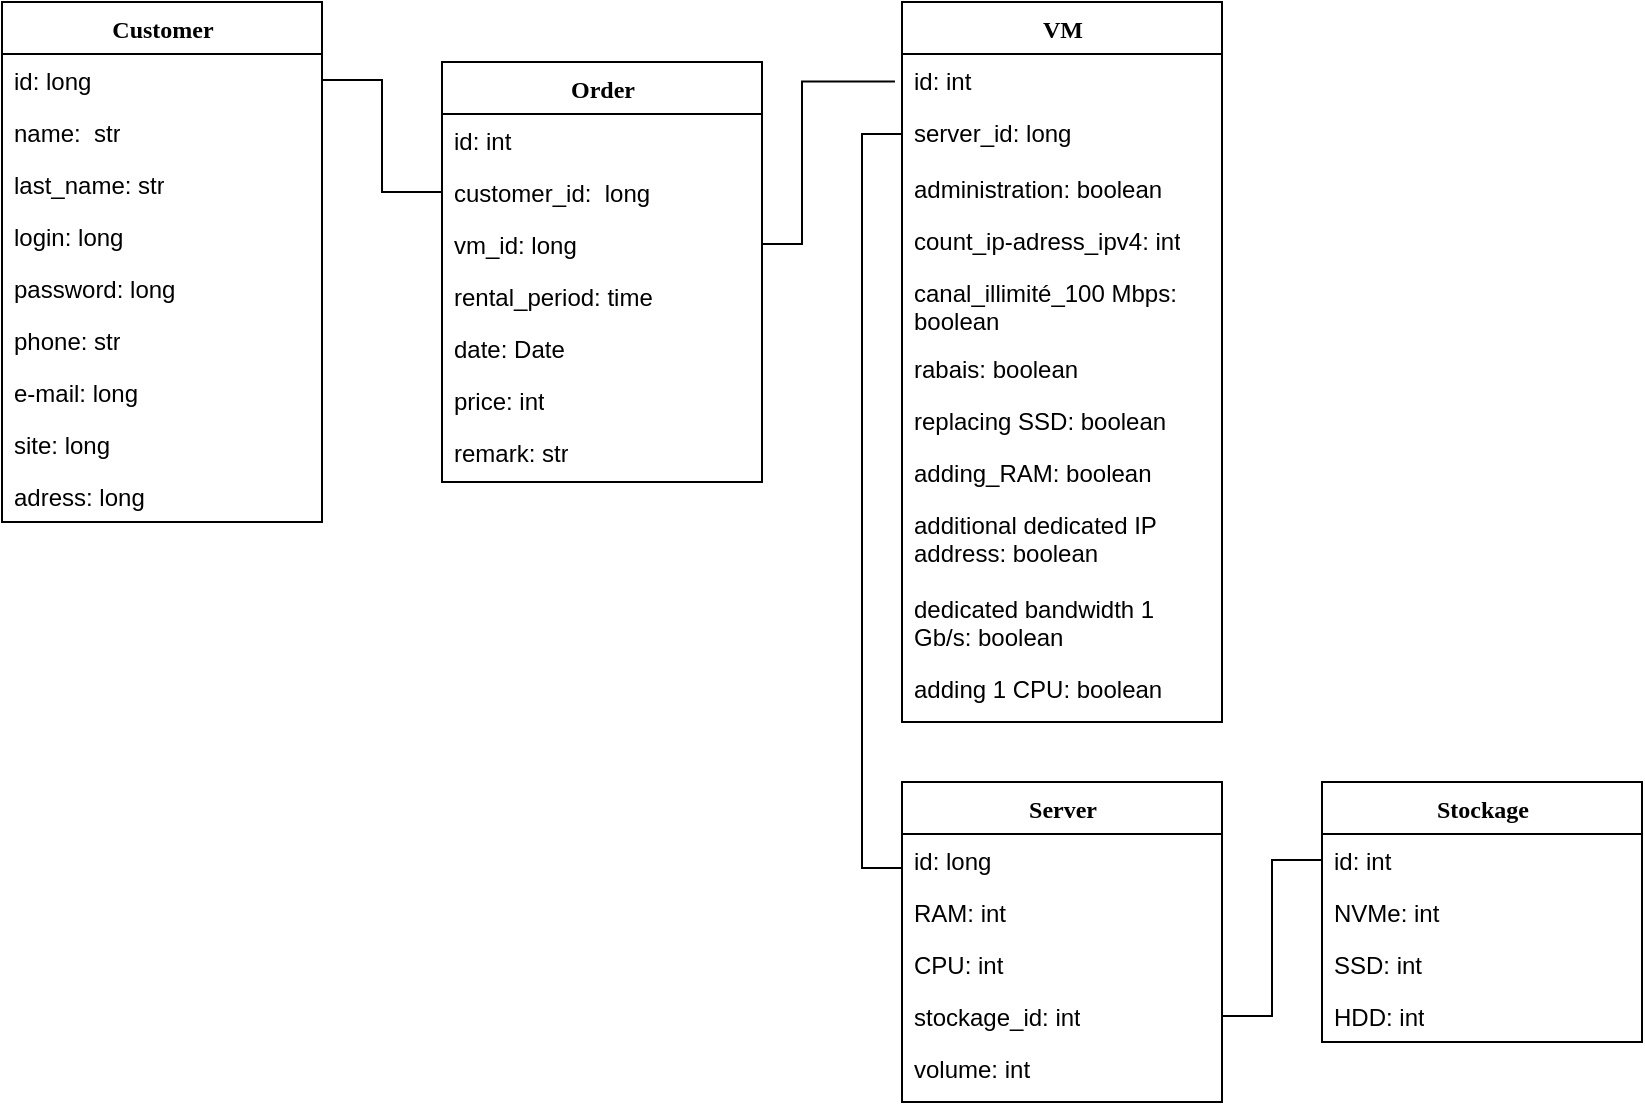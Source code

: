 <mxfile version="21.6.8" type="device">
  <diagram name="Страница — 1" id="i7xKsE0KxZFaBiTZ517R">
    <mxGraphModel dx="957" dy="488" grid="1" gridSize="10" guides="1" tooltips="1" connect="1" arrows="1" fold="1" page="1" pageScale="1" pageWidth="827" pageHeight="1169" math="0" shadow="0">
      <root>
        <mxCell id="0" />
        <mxCell id="1" parent="0" />
        <mxCell id="HK03wxVTRcXSdIWOZGrH-1" value="Order" style="swimlane;html=1;fontStyle=1;align=center;verticalAlign=top;childLayout=stackLayout;horizontal=1;startSize=26;horizontalStack=0;resizeParent=1;resizeLast=0;collapsible=1;marginBottom=0;swimlaneFillColor=#ffffff;rounded=0;shadow=0;comic=0;labelBackgroundColor=none;strokeWidth=1;fillColor=none;fontFamily=Verdana;fontSize=12" parent="1" vertex="1">
          <mxGeometry x="220" y="40" width="160" height="210" as="geometry" />
        </mxCell>
        <mxCell id="HK03wxVTRcXSdIWOZGrH-2" value="id: int" style="text;html=1;strokeColor=none;fillColor=none;align=left;verticalAlign=top;spacingLeft=4;spacingRight=4;whiteSpace=wrap;overflow=hidden;rotatable=0;points=[[0,0.5],[1,0.5]];portConstraint=eastwest;" parent="HK03wxVTRcXSdIWOZGrH-1" vertex="1">
          <mxGeometry y="26" width="160" height="26" as="geometry" />
        </mxCell>
        <mxCell id="HK03wxVTRcXSdIWOZGrH-3" value="customer_id:&amp;nbsp; long" style="text;html=1;strokeColor=none;fillColor=none;align=left;verticalAlign=top;spacingLeft=4;spacingRight=4;whiteSpace=wrap;overflow=hidden;rotatable=0;points=[[0,0.5],[1,0.5]];portConstraint=eastwest;" parent="HK03wxVTRcXSdIWOZGrH-1" vertex="1">
          <mxGeometry y="52" width="160" height="26" as="geometry" />
        </mxCell>
        <mxCell id="x35OEKaLH_EzZRTXMPYP-26" value="vm_id: long" style="text;html=1;strokeColor=none;fillColor=none;align=left;verticalAlign=top;spacingLeft=4;spacingRight=4;whiteSpace=wrap;overflow=hidden;rotatable=0;points=[[0,0.5],[1,0.5]];portConstraint=eastwest;" parent="HK03wxVTRcXSdIWOZGrH-1" vertex="1">
          <mxGeometry y="78" width="160" height="26" as="geometry" />
        </mxCell>
        <mxCell id="HK03wxVTRcXSdIWOZGrH-12" value="rental_period: time" style="text;html=1;strokeColor=none;fillColor=none;align=left;verticalAlign=top;spacingLeft=4;spacingRight=4;whiteSpace=wrap;overflow=hidden;rotatable=0;points=[[0,0.5],[1,0.5]];portConstraint=eastwest;" parent="HK03wxVTRcXSdIWOZGrH-1" vertex="1">
          <mxGeometry y="104" width="160" height="26" as="geometry" />
        </mxCell>
        <mxCell id="x35OEKaLH_EzZRTXMPYP-2" value="date: Date" style="text;html=1;strokeColor=none;fillColor=none;align=left;verticalAlign=top;spacingLeft=4;spacingRight=4;whiteSpace=wrap;overflow=hidden;rotatable=0;points=[[0,0.5],[1,0.5]];portConstraint=eastwest;" parent="HK03wxVTRcXSdIWOZGrH-1" vertex="1">
          <mxGeometry y="130" width="160" height="26" as="geometry" />
        </mxCell>
        <mxCell id="x35OEKaLH_EzZRTXMPYP-3" value="price: int" style="text;html=1;strokeColor=none;fillColor=none;align=left;verticalAlign=top;spacingLeft=4;spacingRight=4;whiteSpace=wrap;overflow=hidden;rotatable=0;points=[[0,0.5],[1,0.5]];portConstraint=eastwest;" parent="HK03wxVTRcXSdIWOZGrH-1" vertex="1">
          <mxGeometry y="156" width="160" height="26" as="geometry" />
        </mxCell>
        <mxCell id="FpED_u95njNMFl3D4-2n-2" value="remark: str" style="text;html=1;strokeColor=none;fillColor=none;align=left;verticalAlign=top;spacingLeft=4;spacingRight=4;whiteSpace=wrap;overflow=hidden;rotatable=0;points=[[0,0.5],[1,0.5]];portConstraint=eastwest;" vertex="1" parent="HK03wxVTRcXSdIWOZGrH-1">
          <mxGeometry y="182" width="160" height="26" as="geometry" />
        </mxCell>
        <mxCell id="HK03wxVTRcXSdIWOZGrH-16" value="Customer" style="swimlane;html=1;fontStyle=1;align=center;verticalAlign=top;childLayout=stackLayout;horizontal=1;startSize=26;horizontalStack=0;resizeParent=1;resizeLast=0;collapsible=1;marginBottom=0;swimlaneFillColor=#ffffff;rounded=0;shadow=0;comic=0;labelBackgroundColor=none;strokeWidth=1;fillColor=none;fontFamily=Verdana;fontSize=12" parent="1" vertex="1">
          <mxGeometry y="10" width="160" height="260" as="geometry" />
        </mxCell>
        <mxCell id="HK03wxVTRcXSdIWOZGrH-17" value="id: long" style="text;html=1;strokeColor=none;fillColor=none;align=left;verticalAlign=top;spacingLeft=4;spacingRight=4;whiteSpace=wrap;overflow=hidden;rotatable=0;points=[[0,0.5],[1,0.5]];portConstraint=eastwest;" parent="HK03wxVTRcXSdIWOZGrH-16" vertex="1">
          <mxGeometry y="26" width="160" height="26" as="geometry" />
        </mxCell>
        <mxCell id="HK03wxVTRcXSdIWOZGrH-18" value="name:&amp;nbsp; str" style="text;html=1;strokeColor=none;fillColor=none;align=left;verticalAlign=top;spacingLeft=4;spacingRight=4;whiteSpace=wrap;overflow=hidden;rotatable=0;points=[[0,0.5],[1,0.5]];portConstraint=eastwest;" parent="HK03wxVTRcXSdIWOZGrH-16" vertex="1">
          <mxGeometry y="52" width="160" height="26" as="geometry" />
        </mxCell>
        <mxCell id="HK03wxVTRcXSdIWOZGrH-19" value="last_name: str" style="text;html=1;strokeColor=none;fillColor=none;align=left;verticalAlign=top;spacingLeft=4;spacingRight=4;whiteSpace=wrap;overflow=hidden;rotatable=0;points=[[0,0.5],[1,0.5]];portConstraint=eastwest;" parent="HK03wxVTRcXSdIWOZGrH-16" vertex="1">
          <mxGeometry y="78" width="160" height="26" as="geometry" />
        </mxCell>
        <mxCell id="HK03wxVTRcXSdIWOZGrH-20" value="login: long" style="text;html=1;strokeColor=none;fillColor=none;align=left;verticalAlign=top;spacingLeft=4;spacingRight=4;whiteSpace=wrap;overflow=hidden;rotatable=0;points=[[0,0.5],[1,0.5]];portConstraint=eastwest;" parent="HK03wxVTRcXSdIWOZGrH-16" vertex="1">
          <mxGeometry y="104" width="160" height="26" as="geometry" />
        </mxCell>
        <mxCell id="HK03wxVTRcXSdIWOZGrH-15" value="password: long" style="text;html=1;strokeColor=none;fillColor=none;align=left;verticalAlign=top;spacingLeft=4;spacingRight=4;whiteSpace=wrap;overflow=hidden;rotatable=0;points=[[0,0.5],[1,0.5]];portConstraint=eastwest;" parent="HK03wxVTRcXSdIWOZGrH-16" vertex="1">
          <mxGeometry y="130" width="160" height="26" as="geometry" />
        </mxCell>
        <mxCell id="HK03wxVTRcXSdIWOZGrH-23" value="phone: str" style="text;html=1;strokeColor=none;fillColor=none;align=left;verticalAlign=top;spacingLeft=4;spacingRight=4;whiteSpace=wrap;overflow=hidden;rotatable=0;points=[[0,0.5],[1,0.5]];portConstraint=eastwest;" parent="HK03wxVTRcXSdIWOZGrH-16" vertex="1">
          <mxGeometry y="156" width="160" height="26" as="geometry" />
        </mxCell>
        <mxCell id="HK03wxVTRcXSdIWOZGrH-21" value="e-mail: long" style="text;html=1;strokeColor=none;fillColor=none;align=left;verticalAlign=top;spacingLeft=4;spacingRight=4;whiteSpace=wrap;overflow=hidden;rotatable=0;points=[[0,0.5],[1,0.5]];portConstraint=eastwest;" parent="HK03wxVTRcXSdIWOZGrH-16" vertex="1">
          <mxGeometry y="182" width="160" height="26" as="geometry" />
        </mxCell>
        <mxCell id="x35OEKaLH_EzZRTXMPYP-7" value="site: long" style="text;html=1;strokeColor=none;fillColor=none;align=left;verticalAlign=top;spacingLeft=4;spacingRight=4;whiteSpace=wrap;overflow=hidden;rotatable=0;points=[[0,0.5],[1,0.5]];portConstraint=eastwest;" parent="HK03wxVTRcXSdIWOZGrH-16" vertex="1">
          <mxGeometry y="208" width="160" height="26" as="geometry" />
        </mxCell>
        <mxCell id="x35OEKaLH_EzZRTXMPYP-4" value="adress: long" style="text;html=1;strokeColor=none;fillColor=none;align=left;verticalAlign=top;spacingLeft=4;spacingRight=4;whiteSpace=wrap;overflow=hidden;rotatable=0;points=[[0,0.5],[1,0.5]];portConstraint=eastwest;" parent="HK03wxVTRcXSdIWOZGrH-16" vertex="1">
          <mxGeometry y="234" width="160" height="26" as="geometry" />
        </mxCell>
        <mxCell id="HK03wxVTRcXSdIWOZGrH-24" value="" style="endArrow=none;html=1;edgeStyle=orthogonalEdgeStyle;rounded=0;exitX=1;exitY=0.5;exitDx=0;exitDy=0;entryX=0;entryY=0.5;entryDx=0;entryDy=0;" parent="1" source="HK03wxVTRcXSdIWOZGrH-17" target="HK03wxVTRcXSdIWOZGrH-3" edge="1">
          <mxGeometry relative="1" as="geometry">
            <mxPoint x="330" y="360" as="sourcePoint" />
            <mxPoint x="490" y="360" as="targetPoint" />
          </mxGeometry>
        </mxCell>
        <mxCell id="HK03wxVTRcXSdIWOZGrH-43" value="Stockage" style="swimlane;html=1;fontStyle=1;align=center;verticalAlign=top;childLayout=stackLayout;horizontal=1;startSize=26;horizontalStack=0;resizeParent=1;resizeLast=0;collapsible=1;marginBottom=0;swimlaneFillColor=#ffffff;rounded=0;shadow=0;comic=0;labelBackgroundColor=none;strokeWidth=1;fillColor=none;fontFamily=Verdana;fontSize=12" parent="1" vertex="1">
          <mxGeometry x="660" y="400" width="160" height="130" as="geometry" />
        </mxCell>
        <mxCell id="HK03wxVTRcXSdIWOZGrH-44" value="id: int" style="text;html=1;strokeColor=none;fillColor=none;align=left;verticalAlign=top;spacingLeft=4;spacingRight=4;whiteSpace=wrap;overflow=hidden;rotatable=0;points=[[0,0.5],[1,0.5]];portConstraint=eastwest;" parent="HK03wxVTRcXSdIWOZGrH-43" vertex="1">
          <mxGeometry y="26" width="160" height="26" as="geometry" />
        </mxCell>
        <mxCell id="ogKBMXvpWdrnPGJHZnQ7-2" value="NVMe: int" style="text;html=1;strokeColor=none;fillColor=none;align=left;verticalAlign=top;spacingLeft=4;spacingRight=4;whiteSpace=wrap;overflow=hidden;rotatable=0;points=[[0,0.5],[1,0.5]];portConstraint=eastwest;" parent="HK03wxVTRcXSdIWOZGrH-43" vertex="1">
          <mxGeometry y="52" width="160" height="26" as="geometry" />
        </mxCell>
        <mxCell id="HK03wxVTRcXSdIWOZGrH-70" value="SSD: int" style="text;html=1;strokeColor=none;fillColor=none;align=left;verticalAlign=top;spacingLeft=4;spacingRight=4;whiteSpace=wrap;overflow=hidden;rotatable=0;points=[[0,0.5],[1,0.5]];portConstraint=eastwest;" parent="HK03wxVTRcXSdIWOZGrH-43" vertex="1">
          <mxGeometry y="78" width="160" height="26" as="geometry" />
        </mxCell>
        <mxCell id="x35OEKaLH_EzZRTXMPYP-1" value="HDD: int" style="text;html=1;strokeColor=none;fillColor=none;align=left;verticalAlign=top;spacingLeft=4;spacingRight=4;whiteSpace=wrap;overflow=hidden;rotatable=0;points=[[0,0.5],[1,0.5]];portConstraint=eastwest;" parent="HK03wxVTRcXSdIWOZGrH-43" vertex="1">
          <mxGeometry y="104" width="160" height="26" as="geometry" />
        </mxCell>
        <mxCell id="x35OEKaLH_EzZRTXMPYP-8" value="VM" style="swimlane;html=1;fontStyle=1;align=center;verticalAlign=top;childLayout=stackLayout;horizontal=1;startSize=26;horizontalStack=0;resizeParent=1;resizeLast=0;collapsible=1;marginBottom=0;swimlaneFillColor=#ffffff;rounded=0;shadow=0;comic=0;labelBackgroundColor=none;strokeWidth=1;fillColor=none;fontFamily=Verdana;fontSize=12" parent="1" vertex="1">
          <mxGeometry x="450" y="10" width="160" height="360" as="geometry" />
        </mxCell>
        <mxCell id="x35OEKaLH_EzZRTXMPYP-9" value="id: int" style="text;html=1;strokeColor=none;fillColor=none;align=left;verticalAlign=top;spacingLeft=4;spacingRight=4;whiteSpace=wrap;overflow=hidden;rotatable=0;points=[[0,0.5],[1,0.5]];portConstraint=eastwest;" parent="x35OEKaLH_EzZRTXMPYP-8" vertex="1">
          <mxGeometry y="26" width="160" height="26" as="geometry" />
        </mxCell>
        <mxCell id="x35OEKaLH_EzZRTXMPYP-10" value="server_id: long" style="text;html=1;strokeColor=none;fillColor=none;align=left;verticalAlign=top;spacingLeft=4;spacingRight=4;whiteSpace=wrap;overflow=hidden;rotatable=0;points=[[0,0.5],[1,0.5]];portConstraint=eastwest;" parent="x35OEKaLH_EzZRTXMPYP-8" vertex="1">
          <mxGeometry y="52" width="160" height="28" as="geometry" />
        </mxCell>
        <mxCell id="x35OEKaLH_EzZRTXMPYP-58" value="administration: boolean" style="text;html=1;strokeColor=none;fillColor=none;align=left;verticalAlign=top;spacingLeft=4;spacingRight=4;whiteSpace=wrap;overflow=hidden;rotatable=0;points=[[0,0.5],[1,0.5]];portConstraint=eastwest;" parent="x35OEKaLH_EzZRTXMPYP-8" vertex="1">
          <mxGeometry y="80" width="160" height="26" as="geometry" />
        </mxCell>
        <mxCell id="x35OEKaLH_EzZRTXMPYP-55" value="count_ip-adress_ipv4: int" style="text;html=1;strokeColor=none;fillColor=none;align=left;verticalAlign=top;spacingLeft=4;spacingRight=4;whiteSpace=wrap;overflow=hidden;rotatable=0;points=[[0,0.5],[1,0.5]];portConstraint=eastwest;" parent="x35OEKaLH_EzZRTXMPYP-8" vertex="1">
          <mxGeometry y="106" width="160" height="26" as="geometry" />
        </mxCell>
        <mxCell id="x35OEKaLH_EzZRTXMPYP-57" value="canal_illimité_100 Mbps: boolean" style="text;html=1;strokeColor=none;fillColor=none;align=left;verticalAlign=top;spacingLeft=4;spacingRight=4;whiteSpace=wrap;overflow=hidden;rotatable=0;points=[[0,0.5],[1,0.5]];portConstraint=eastwest;" parent="x35OEKaLH_EzZRTXMPYP-8" vertex="1">
          <mxGeometry y="132" width="160" height="38" as="geometry" />
        </mxCell>
        <mxCell id="x35OEKaLH_EzZRTXMPYP-54" value="rabais: boolean" style="text;html=1;strokeColor=none;fillColor=none;align=left;verticalAlign=top;spacingLeft=4;spacingRight=4;whiteSpace=wrap;overflow=hidden;rotatable=0;points=[[0,0.5],[1,0.5]];portConstraint=eastwest;" parent="x35OEKaLH_EzZRTXMPYP-8" vertex="1">
          <mxGeometry y="170" width="160" height="26" as="geometry" />
        </mxCell>
        <mxCell id="x35OEKaLH_EzZRTXMPYP-60" value="replacing SSD: boolean" style="text;html=1;strokeColor=none;fillColor=none;align=left;verticalAlign=top;spacingLeft=4;spacingRight=4;whiteSpace=wrap;overflow=hidden;rotatable=0;points=[[0,0.5],[1,0.5]];portConstraint=eastwest;" parent="x35OEKaLH_EzZRTXMPYP-8" vertex="1">
          <mxGeometry y="196" width="160" height="26" as="geometry" />
        </mxCell>
        <mxCell id="x35OEKaLH_EzZRTXMPYP-59" value="adding_RAM: boolean" style="text;html=1;strokeColor=none;fillColor=none;align=left;verticalAlign=top;spacingLeft=4;spacingRight=4;whiteSpace=wrap;overflow=hidden;rotatable=0;points=[[0,0.5],[1,0.5]];portConstraint=eastwest;" parent="x35OEKaLH_EzZRTXMPYP-8" vertex="1">
          <mxGeometry y="222" width="160" height="26" as="geometry" />
        </mxCell>
        <mxCell id="x35OEKaLH_EzZRTXMPYP-62" value="additional dedicated IP address: boolean" style="text;html=1;strokeColor=none;fillColor=none;align=left;verticalAlign=top;spacingLeft=4;spacingRight=4;whiteSpace=wrap;overflow=hidden;rotatable=0;points=[[0,0.5],[1,0.5]];portConstraint=eastwest;" parent="x35OEKaLH_EzZRTXMPYP-8" vertex="1">
          <mxGeometry y="248" width="160" height="42" as="geometry" />
        </mxCell>
        <mxCell id="x35OEKaLH_EzZRTXMPYP-61" value="dedicated bandwidth 1 Gb/s: boolean" style="text;html=1;strokeColor=none;fillColor=none;align=left;verticalAlign=top;spacingLeft=4;spacingRight=4;whiteSpace=wrap;overflow=hidden;rotatable=0;points=[[0,0.5],[1,0.5]];portConstraint=eastwest;" parent="x35OEKaLH_EzZRTXMPYP-8" vertex="1">
          <mxGeometry y="290" width="160" height="40" as="geometry" />
        </mxCell>
        <mxCell id="x35OEKaLH_EzZRTXMPYP-64" value="adding 1 CPU: boolean" style="text;html=1;strokeColor=none;fillColor=none;align=left;verticalAlign=top;spacingLeft=4;spacingRight=4;whiteSpace=wrap;overflow=hidden;rotatable=0;points=[[0,0.5],[1,0.5]];portConstraint=eastwest;" parent="x35OEKaLH_EzZRTXMPYP-8" vertex="1">
          <mxGeometry y="330" width="160" height="26" as="geometry" />
        </mxCell>
        <mxCell id="x35OEKaLH_EzZRTXMPYP-35" value="Server" style="swimlane;html=1;fontStyle=1;align=center;verticalAlign=top;childLayout=stackLayout;horizontal=1;startSize=26;horizontalStack=0;resizeParent=1;resizeLast=0;collapsible=1;marginBottom=0;swimlaneFillColor=#ffffff;rounded=0;shadow=0;comic=0;labelBackgroundColor=none;strokeWidth=1;fillColor=none;fontFamily=Verdana;fontSize=12" parent="1" vertex="1">
          <mxGeometry x="450" y="400" width="160" height="160" as="geometry" />
        </mxCell>
        <mxCell id="x35OEKaLH_EzZRTXMPYP-36" value="id: long" style="text;html=1;strokeColor=none;fillColor=none;align=left;verticalAlign=top;spacingLeft=4;spacingRight=4;whiteSpace=wrap;overflow=hidden;rotatable=0;points=[[0,0.5],[1,0.5]];portConstraint=eastwest;" parent="x35OEKaLH_EzZRTXMPYP-35" vertex="1">
          <mxGeometry y="26" width="160" height="26" as="geometry" />
        </mxCell>
        <mxCell id="x35OEKaLH_EzZRTXMPYP-37" value="RAM: int" style="text;html=1;strokeColor=none;fillColor=none;align=left;verticalAlign=top;spacingLeft=4;spacingRight=4;whiteSpace=wrap;overflow=hidden;rotatable=0;points=[[0,0.5],[1,0.5]];portConstraint=eastwest;" parent="x35OEKaLH_EzZRTXMPYP-35" vertex="1">
          <mxGeometry y="52" width="160" height="26" as="geometry" />
        </mxCell>
        <mxCell id="x35OEKaLH_EzZRTXMPYP-38" value="CPU: int" style="text;html=1;strokeColor=none;fillColor=none;align=left;verticalAlign=top;spacingLeft=4;spacingRight=4;whiteSpace=wrap;overflow=hidden;rotatable=0;points=[[0,0.5],[1,0.5]];portConstraint=eastwest;" parent="x35OEKaLH_EzZRTXMPYP-35" vertex="1">
          <mxGeometry y="78" width="160" height="26" as="geometry" />
        </mxCell>
        <mxCell id="x35OEKaLH_EzZRTXMPYP-39" value="stockage_id: int" style="text;html=1;strokeColor=none;fillColor=none;align=left;verticalAlign=top;spacingLeft=4;spacingRight=4;whiteSpace=wrap;overflow=hidden;rotatable=0;points=[[0,0.5],[1,0.5]];portConstraint=eastwest;" parent="x35OEKaLH_EzZRTXMPYP-35" vertex="1">
          <mxGeometry y="104" width="160" height="26" as="geometry" />
        </mxCell>
        <mxCell id="FpED_u95njNMFl3D4-2n-1" value="volume: int" style="text;html=1;strokeColor=none;fillColor=none;align=left;verticalAlign=top;spacingLeft=4;spacingRight=4;whiteSpace=wrap;overflow=hidden;rotatable=0;points=[[0,0.5],[1,0.5]];portConstraint=eastwest;" vertex="1" parent="x35OEKaLH_EzZRTXMPYP-35">
          <mxGeometry y="130" width="160" height="26" as="geometry" />
        </mxCell>
        <mxCell id="x35OEKaLH_EzZRTXMPYP-73" value="" style="endArrow=none;html=1;edgeStyle=orthogonalEdgeStyle;rounded=0;entryX=-0.022;entryY=0.527;entryDx=0;entryDy=0;entryPerimeter=0;exitX=1;exitY=0.5;exitDx=0;exitDy=0;" parent="1" source="x35OEKaLH_EzZRTXMPYP-26" target="x35OEKaLH_EzZRTXMPYP-9" edge="1">
          <mxGeometry relative="1" as="geometry">
            <mxPoint x="260" y="250" as="sourcePoint" />
            <mxPoint x="420" y="250" as="targetPoint" />
            <Array as="points">
              <mxPoint x="400" y="131" />
              <mxPoint x="400" y="50" />
            </Array>
          </mxGeometry>
        </mxCell>
        <mxCell id="x35OEKaLH_EzZRTXMPYP-79" value="" style="endArrow=none;html=1;edgeStyle=orthogonalEdgeStyle;rounded=0;exitX=0;exitY=0.5;exitDx=0;exitDy=0;" parent="1" source="x35OEKaLH_EzZRTXMPYP-10" edge="1">
          <mxGeometry relative="1" as="geometry">
            <mxPoint x="630" y="76" as="sourcePoint" />
            <mxPoint x="450" y="443" as="targetPoint" />
            <Array as="points">
              <mxPoint x="430" y="76" />
              <mxPoint x="430" y="443" />
            </Array>
          </mxGeometry>
        </mxCell>
        <mxCell id="x35OEKaLH_EzZRTXMPYP-85" value="" style="endArrow=none;html=1;edgeStyle=orthogonalEdgeStyle;rounded=0;entryX=0;entryY=0.5;entryDx=0;entryDy=0;exitX=1;exitY=0.5;exitDx=0;exitDy=0;" parent="1" source="x35OEKaLH_EzZRTXMPYP-39" target="HK03wxVTRcXSdIWOZGrH-44" edge="1">
          <mxGeometry relative="1" as="geometry">
            <mxPoint x="260" y="350" as="sourcePoint" />
            <mxPoint x="420" y="350" as="targetPoint" />
          </mxGeometry>
        </mxCell>
      </root>
    </mxGraphModel>
  </diagram>
</mxfile>
